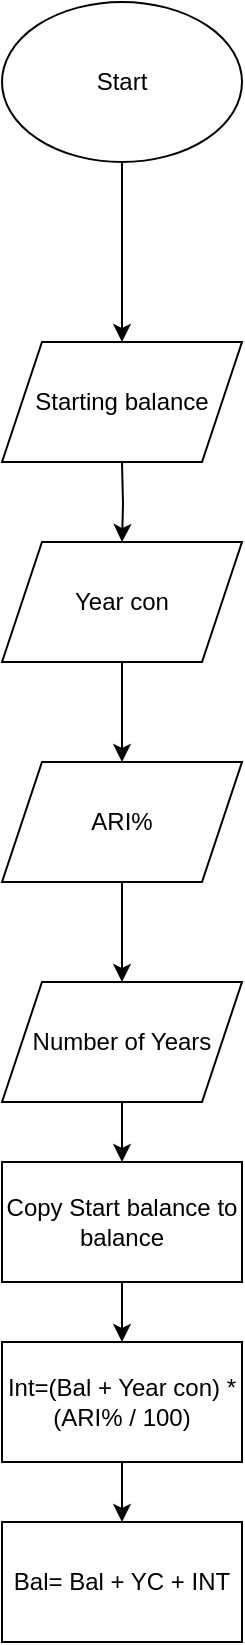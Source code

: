 <mxfile version="13.7.3" type="github">
  <diagram id="q1sX0XHCinENVLS0Z8PO" name="Page-1">
    <mxGraphModel dx="1888" dy="1648" grid="1" gridSize="10" guides="1" tooltips="1" connect="1" arrows="1" fold="1" page="1" pageScale="1" pageWidth="850" pageHeight="1100" math="0" shadow="0">
      <root>
        <mxCell id="0" />
        <mxCell id="1" parent="0" />
        <mxCell id="fMQO-DUGGEPsRweQEfmz-5" value="" style="edgeStyle=orthogonalEdgeStyle;rounded=0;orthogonalLoop=1;jettySize=auto;html=1;" parent="1" source="fMQO-DUGGEPsRweQEfmz-3" edge="1">
          <mxGeometry relative="1" as="geometry">
            <mxPoint x="-720" y="-930" as="targetPoint" />
          </mxGeometry>
        </mxCell>
        <mxCell id="fMQO-DUGGEPsRweQEfmz-3" value="Start" style="ellipse;whiteSpace=wrap;html=1;" parent="1" vertex="1">
          <mxGeometry x="-780" y="-1100" width="120" height="80" as="geometry" />
        </mxCell>
        <mxCell id="UCcUYj3M6VC5iTICgqAa-2" value="" style="edgeStyle=orthogonalEdgeStyle;rounded=0;orthogonalLoop=1;jettySize=auto;html=1;" edge="1" parent="1" target="UCcUYj3M6VC5iTICgqAa-1">
          <mxGeometry relative="1" as="geometry">
            <mxPoint x="-720" y="-870" as="sourcePoint" />
          </mxGeometry>
        </mxCell>
        <mxCell id="UCcUYj3M6VC5iTICgqAa-5" value="" style="edgeStyle=orthogonalEdgeStyle;rounded=0;orthogonalLoop=1;jettySize=auto;html=1;" edge="1" parent="1" source="UCcUYj3M6VC5iTICgqAa-1" target="UCcUYj3M6VC5iTICgqAa-6">
          <mxGeometry relative="1" as="geometry">
            <mxPoint x="-720" y="-690" as="targetPoint" />
          </mxGeometry>
        </mxCell>
        <mxCell id="UCcUYj3M6VC5iTICgqAa-1" value="Year con" style="shape=parallelogram;perimeter=parallelogramPerimeter;whiteSpace=wrap;html=1;fixedSize=1;" vertex="1" parent="1">
          <mxGeometry x="-780" y="-830" width="120" height="60" as="geometry" />
        </mxCell>
        <mxCell id="UCcUYj3M6VC5iTICgqAa-3" value="Starting balance" style="shape=parallelogram;perimeter=parallelogramPerimeter;whiteSpace=wrap;html=1;fixedSize=1;" vertex="1" parent="1">
          <mxGeometry x="-780" y="-930" width="120" height="60" as="geometry" />
        </mxCell>
        <mxCell id="UCcUYj3M6VC5iTICgqAa-11" value="" style="edgeStyle=orthogonalEdgeStyle;rounded=0;orthogonalLoop=1;jettySize=auto;html=1;" edge="1" parent="1" source="UCcUYj3M6VC5iTICgqAa-6" target="UCcUYj3M6VC5iTICgqAa-10">
          <mxGeometry relative="1" as="geometry" />
        </mxCell>
        <mxCell id="UCcUYj3M6VC5iTICgqAa-6" value="ARI%" style="shape=parallelogram;perimeter=parallelogramPerimeter;whiteSpace=wrap;html=1;fixedSize=1;" vertex="1" parent="1">
          <mxGeometry x="-780" y="-720" width="120" height="60" as="geometry" />
        </mxCell>
        <mxCell id="UCcUYj3M6VC5iTICgqAa-13" value="" style="edgeStyle=orthogonalEdgeStyle;rounded=0;orthogonalLoop=1;jettySize=auto;html=1;" edge="1" parent="1" source="UCcUYj3M6VC5iTICgqAa-10" target="UCcUYj3M6VC5iTICgqAa-12">
          <mxGeometry relative="1" as="geometry" />
        </mxCell>
        <mxCell id="UCcUYj3M6VC5iTICgqAa-10" value="Number of Years" style="shape=parallelogram;perimeter=parallelogramPerimeter;whiteSpace=wrap;html=1;fixedSize=1;" vertex="1" parent="1">
          <mxGeometry x="-780" y="-610" width="120" height="60" as="geometry" />
        </mxCell>
        <mxCell id="UCcUYj3M6VC5iTICgqAa-15" value="" style="edgeStyle=orthogonalEdgeStyle;rounded=0;orthogonalLoop=1;jettySize=auto;html=1;" edge="1" parent="1" source="UCcUYj3M6VC5iTICgqAa-12" target="UCcUYj3M6VC5iTICgqAa-14">
          <mxGeometry relative="1" as="geometry" />
        </mxCell>
        <mxCell id="UCcUYj3M6VC5iTICgqAa-12" value="Copy Start balance to balance" style="whiteSpace=wrap;html=1;" vertex="1" parent="1">
          <mxGeometry x="-780" y="-520" width="120" height="60" as="geometry" />
        </mxCell>
        <mxCell id="UCcUYj3M6VC5iTICgqAa-17" value="" style="edgeStyle=orthogonalEdgeStyle;rounded=0;orthogonalLoop=1;jettySize=auto;html=1;" edge="1" parent="1" source="UCcUYj3M6VC5iTICgqAa-14" target="UCcUYj3M6VC5iTICgqAa-16">
          <mxGeometry relative="1" as="geometry" />
        </mxCell>
        <mxCell id="UCcUYj3M6VC5iTICgqAa-14" value="Int=(Bal + Year con) * (ARI% / 100)" style="whiteSpace=wrap;html=1;" vertex="1" parent="1">
          <mxGeometry x="-780" y="-430" width="120" height="60" as="geometry" />
        </mxCell>
        <mxCell id="UCcUYj3M6VC5iTICgqAa-16" value="Bal= Bal + YC + INT" style="whiteSpace=wrap;html=1;" vertex="1" parent="1">
          <mxGeometry x="-780" y="-340" width="120" height="60" as="geometry" />
        </mxCell>
      </root>
    </mxGraphModel>
  </diagram>
</mxfile>

